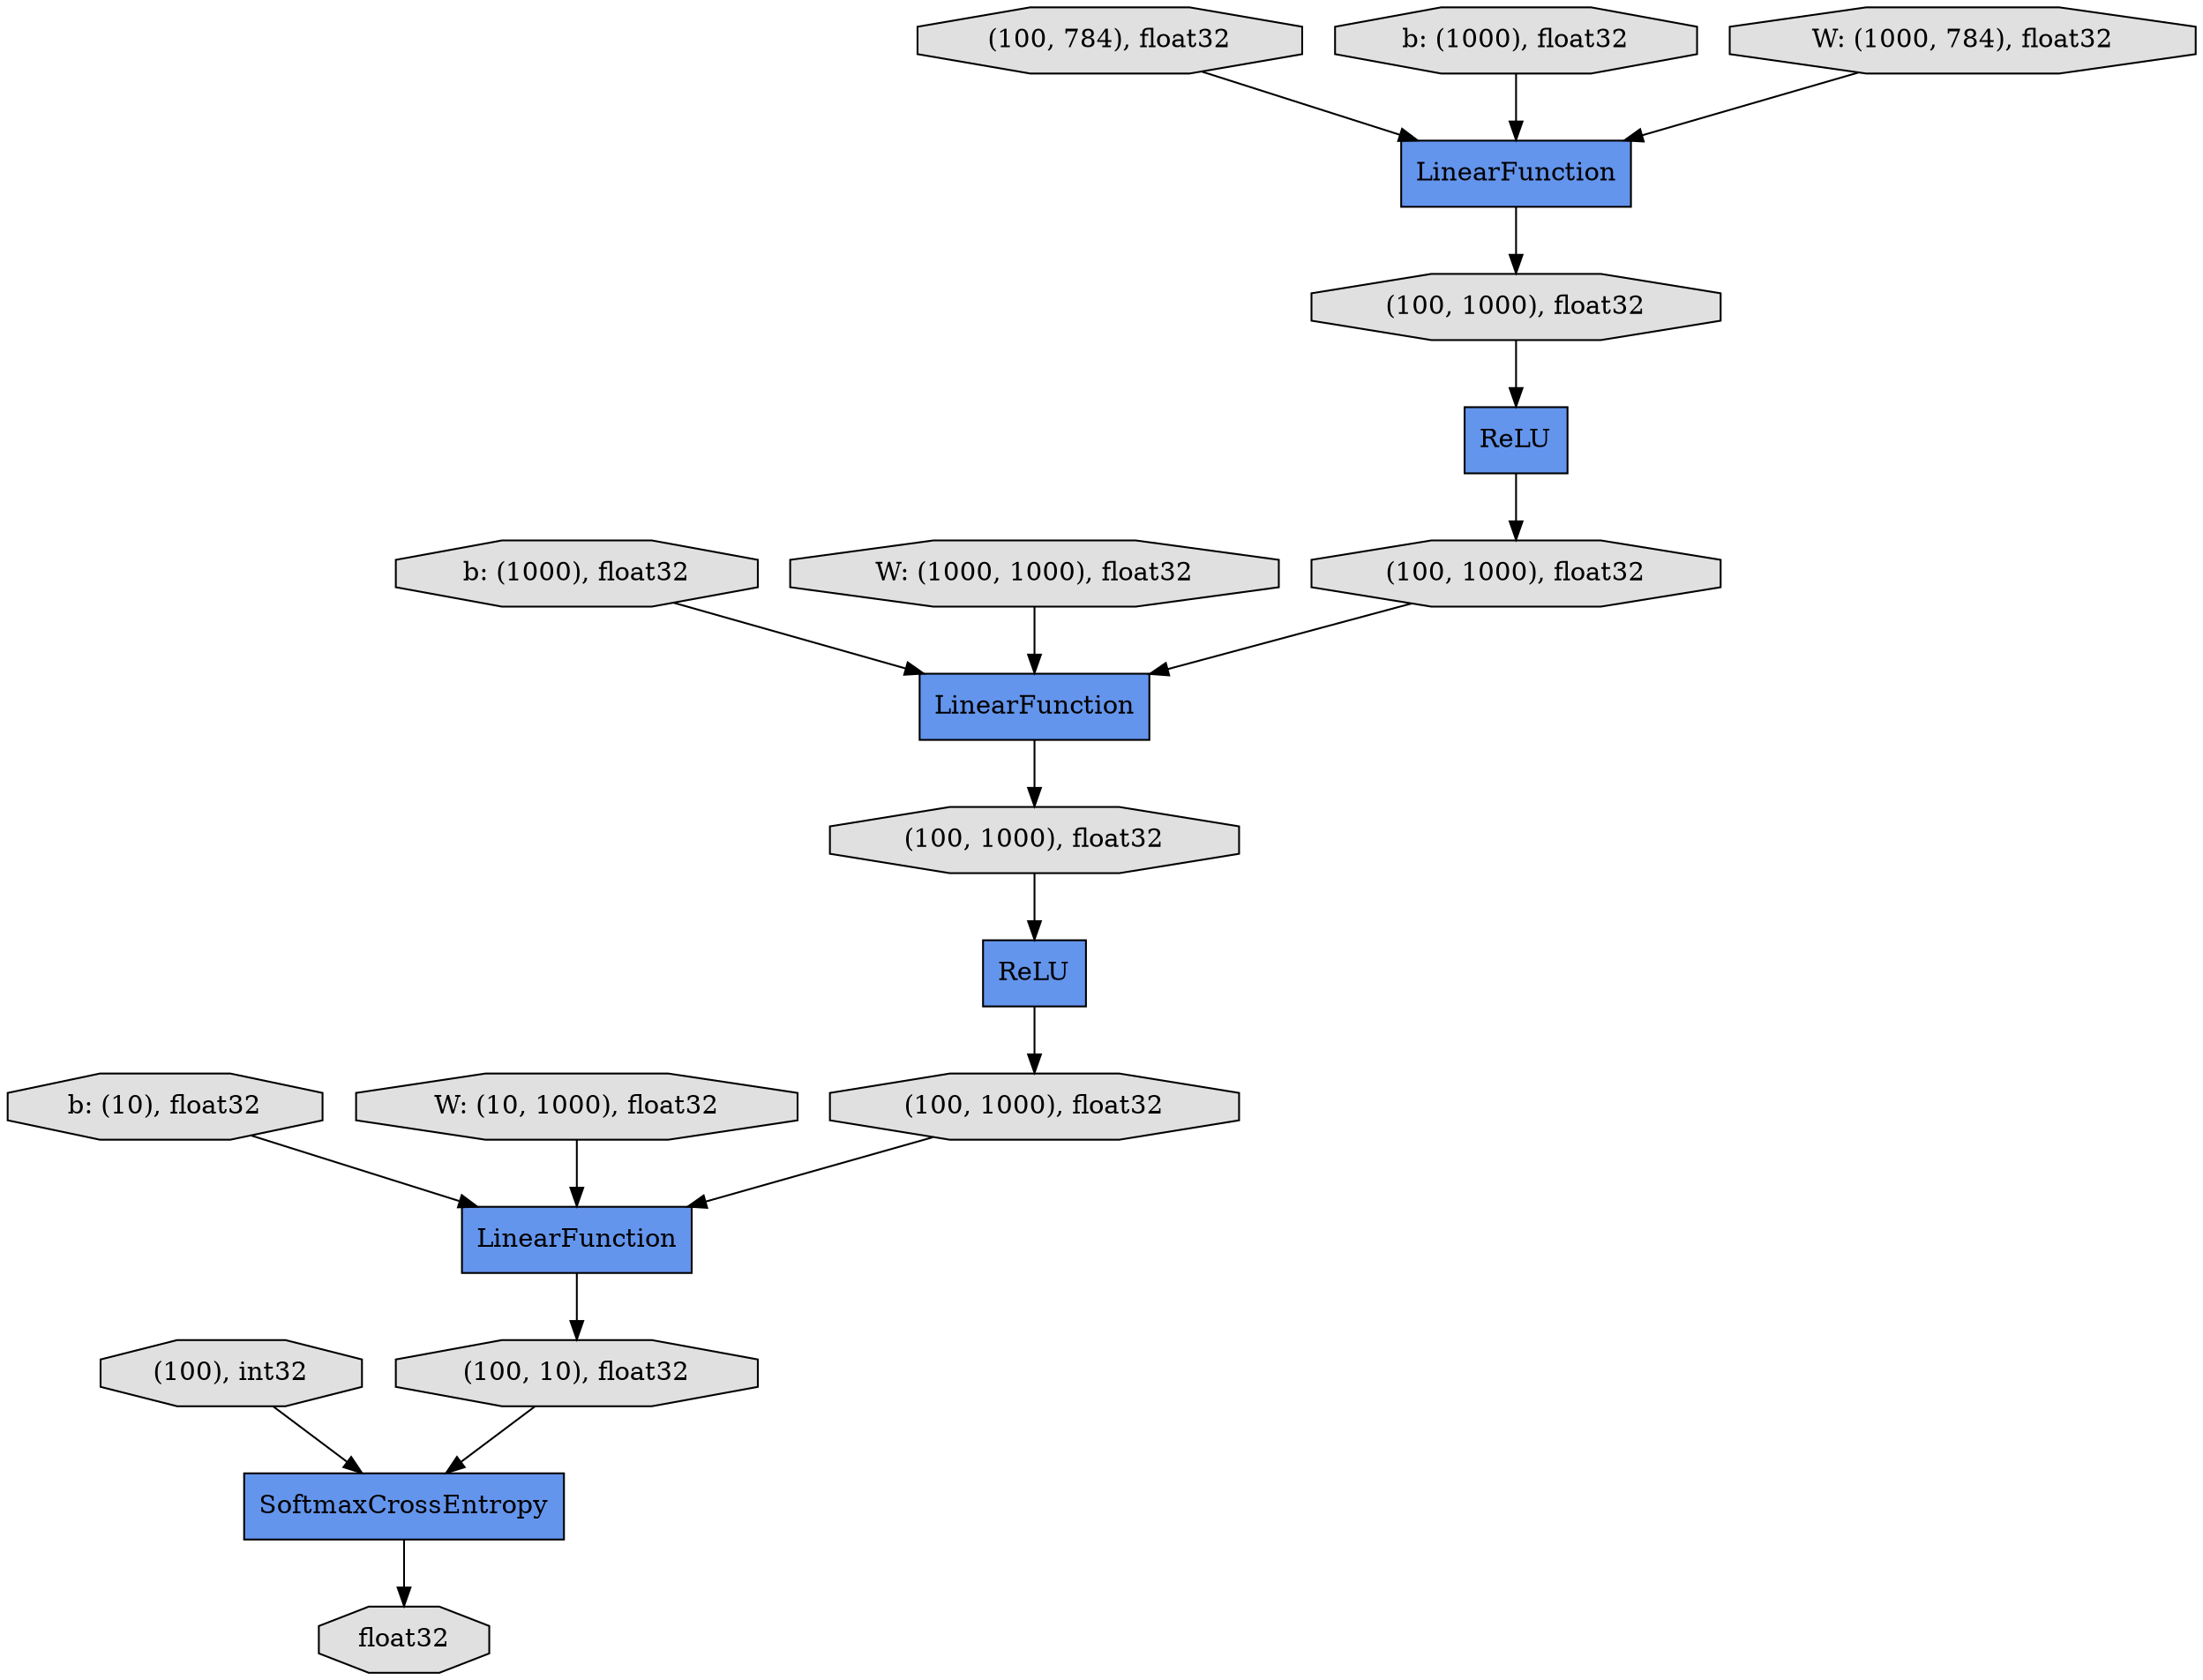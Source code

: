 digraph graphname{rankdir=TB;4705006592 [shape="record",label="ReLU",fillcolor="#6495ED",style="filled"];4704374288 [shape="record",label="SoftmaxCrossEntropy",fillcolor="#6495ED",style="filled"];4705009168 [shape="octagon",label="b: (10), float32",fillcolor="#E0E0E0",style="filled"];4705008664 [shape="octagon",label="b: (1000), float32",fillcolor="#E0E0E0",style="filled"];4704371264 [shape="record",label="LinearFunction",fillcolor="#6495ED",style="filled"];4705006648 [shape="octagon",label="(100, 784), float32",fillcolor="#E0E0E0",style="filled"];4705008160 [shape="octagon",label="b: (1000), float32",fillcolor="#E0E0E0",style="filled"];4704371320 [shape="octagon",label="(100), int32",fillcolor="#E0E0E0",style="filled"];4705006200 [shape="octagon",label="(100, 1000), float32",fillcolor="#E0E0E0",style="filled"];4705005752 [shape="record",label="LinearFunction",fillcolor="#6495ED",style="filled"];4704470240 [shape="octagon",label="(100, 1000), float32",fillcolor="#E0E0E0",style="filled"];4705005808 [shape="record",label="ReLU",fillcolor="#6495ED",style="filled"];4705006816 [shape="record",label="LinearFunction",fillcolor="#6495ED",style="filled"];4704371488 [shape="octagon",label="float32",fillcolor="#E0E0E0",style="filled"];4705008944 [shape="octagon",label="W: (10, 1000), float32",fillcolor="#E0E0E0",style="filled"];4705008440 [shape="octagon",label="W: (1000, 1000), float32",fillcolor="#E0E0E0",style="filled"];4705006424 [shape="octagon",label="(100, 1000), float32",fillcolor="#E0E0E0",style="filled"];4705007936 [shape="octagon",label="W: (1000, 784), float32",fillcolor="#E0E0E0",style="filled"];4704371600 [shape="octagon",label="(100, 1000), float32",fillcolor="#E0E0E0",style="filled"];4704371656 [shape="octagon",label="(100, 10), float32",fillcolor="#E0E0E0",style="filled"];4705008160 -> 4705006816;4704371264 -> 4704371656;4704371600 -> 4704371264;4704371320 -> 4704374288;4705005808 -> 4704371600;4705006424 -> 4705006592;4705008944 -> 4704371264;4705009168 -> 4704371264;4705006592 -> 4705006200;4704374288 -> 4704371488;4704371656 -> 4704374288;4704470240 -> 4705005808;4705005752 -> 4704470240;4705006816 -> 4705006424;4705007936 -> 4705006816;4705006200 -> 4705005752;4705008664 -> 4705005752;4705008440 -> 4705005752;4705006648 -> 4705006816;}